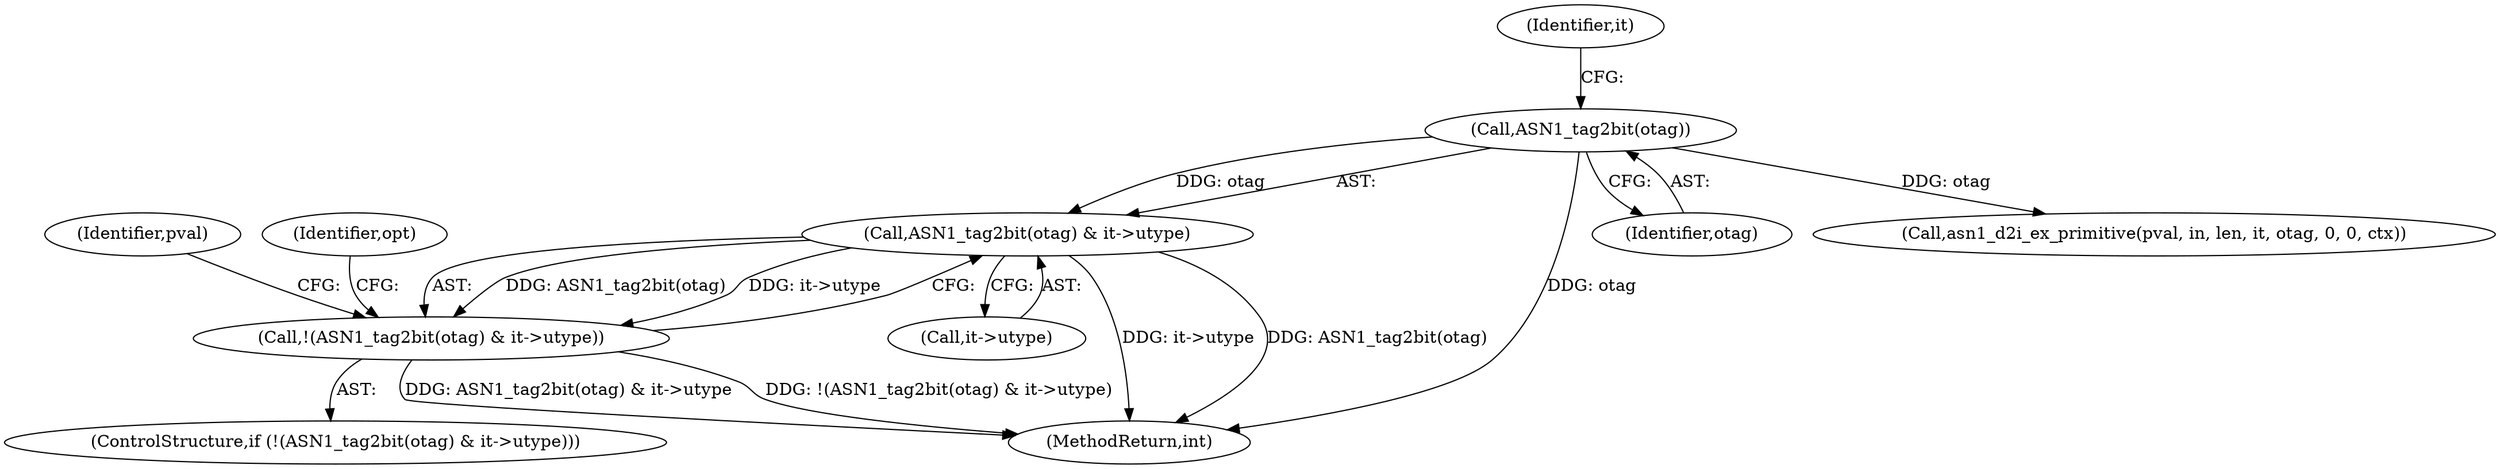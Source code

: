 digraph "0_openssl_cc598f321fbac9c04da5766243ed55d55948637d@pointer" {
"1000300" [label="(Call,ASN1_tag2bit(otag) & it->utype)"];
"1000301" [label="(Call,ASN1_tag2bit(otag))"];
"1000299" [label="(Call,!(ASN1_tag2bit(otag) & it->utype))"];
"1001034" [label="(MethodReturn,int)"];
"1000300" [label="(Call,ASN1_tag2bit(otag) & it->utype)"];
"1000303" [label="(Call,it->utype)"];
"1000298" [label="(ControlStructure,if (!(ASN1_tag2bit(otag) & it->utype)))"];
"1000318" [label="(Identifier,pval)"];
"1000301" [label="(Call,ASN1_tag2bit(otag))"];
"1000308" [label="(Identifier,opt)"];
"1000302" [label="(Identifier,otag)"];
"1000299" [label="(Call,!(ASN1_tag2bit(otag) & it->utype))"];
"1000317" [label="(Call,asn1_d2i_ex_primitive(pval, in, len, it, otag, 0, 0, ctx))"];
"1000304" [label="(Identifier,it)"];
"1000300" -> "1000299"  [label="AST: "];
"1000300" -> "1000303"  [label="CFG: "];
"1000301" -> "1000300"  [label="AST: "];
"1000303" -> "1000300"  [label="AST: "];
"1000299" -> "1000300"  [label="CFG: "];
"1000300" -> "1001034"  [label="DDG: it->utype"];
"1000300" -> "1001034"  [label="DDG: ASN1_tag2bit(otag)"];
"1000300" -> "1000299"  [label="DDG: ASN1_tag2bit(otag)"];
"1000300" -> "1000299"  [label="DDG: it->utype"];
"1000301" -> "1000300"  [label="DDG: otag"];
"1000301" -> "1000302"  [label="CFG: "];
"1000302" -> "1000301"  [label="AST: "];
"1000304" -> "1000301"  [label="CFG: "];
"1000301" -> "1001034"  [label="DDG: otag"];
"1000301" -> "1000317"  [label="DDG: otag"];
"1000299" -> "1000298"  [label="AST: "];
"1000308" -> "1000299"  [label="CFG: "];
"1000318" -> "1000299"  [label="CFG: "];
"1000299" -> "1001034"  [label="DDG: !(ASN1_tag2bit(otag) & it->utype)"];
"1000299" -> "1001034"  [label="DDG: ASN1_tag2bit(otag) & it->utype"];
}
